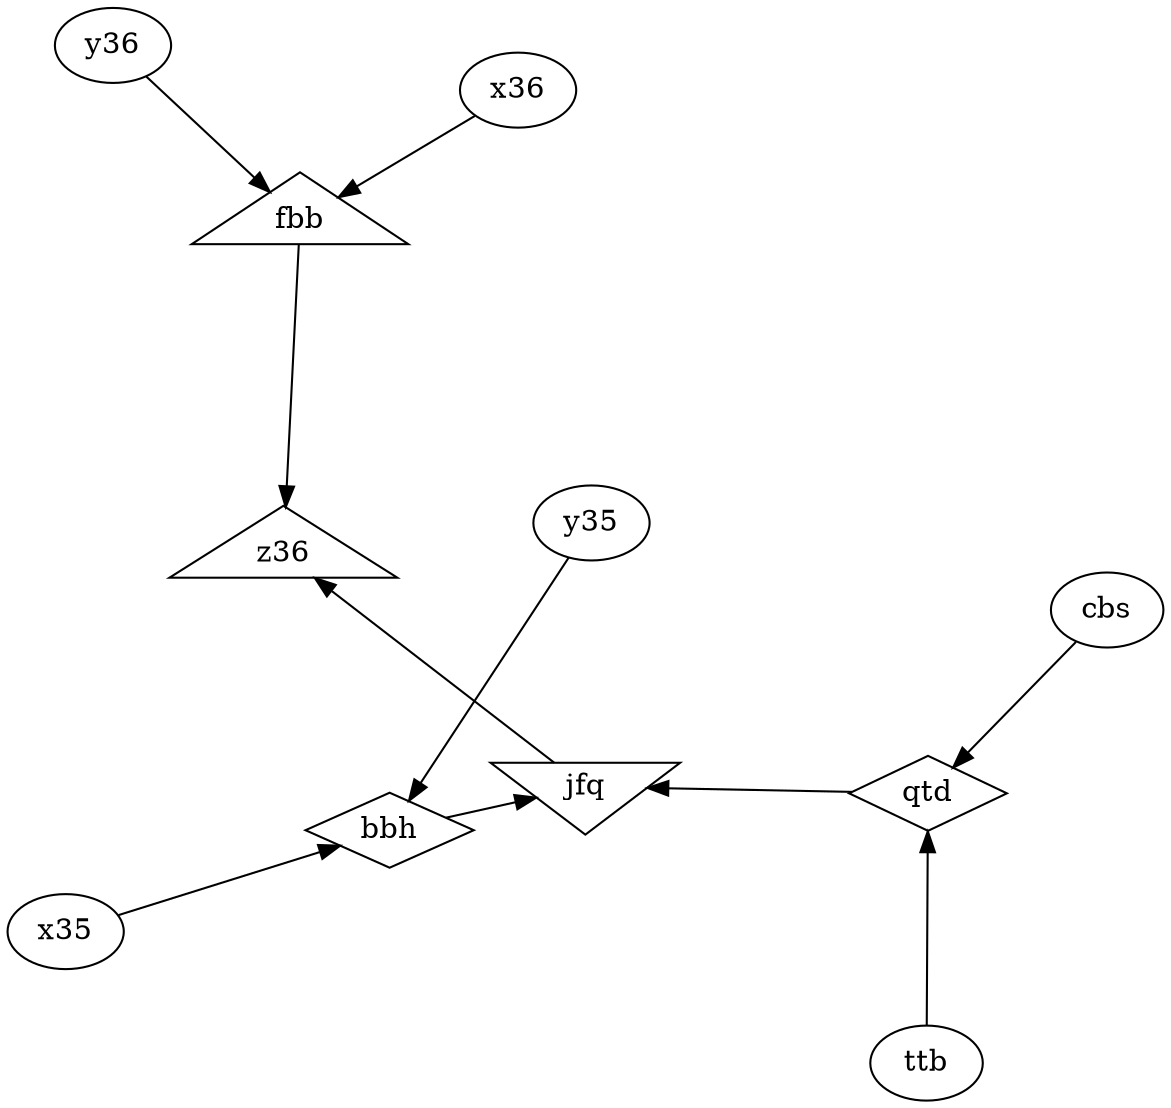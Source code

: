 digraph g1 {
  layout="fdp";
  overlap="false";
  splines="true";
  bbh [shape=diamond]
  y35 -> bbh
  x35 -> bbh
  fbb [shape=triangle]
  x36 -> fbb
  y36 -> fbb
  jfq [shape=invtriangle]
  bbh -> jfq
  qtd -> jfq
  qtd [shape=diamond]
  cbs -> qtd
  ttb -> qtd
  z36 [shape=triangle]
  jfq -> z36
  fbb -> z36
}
